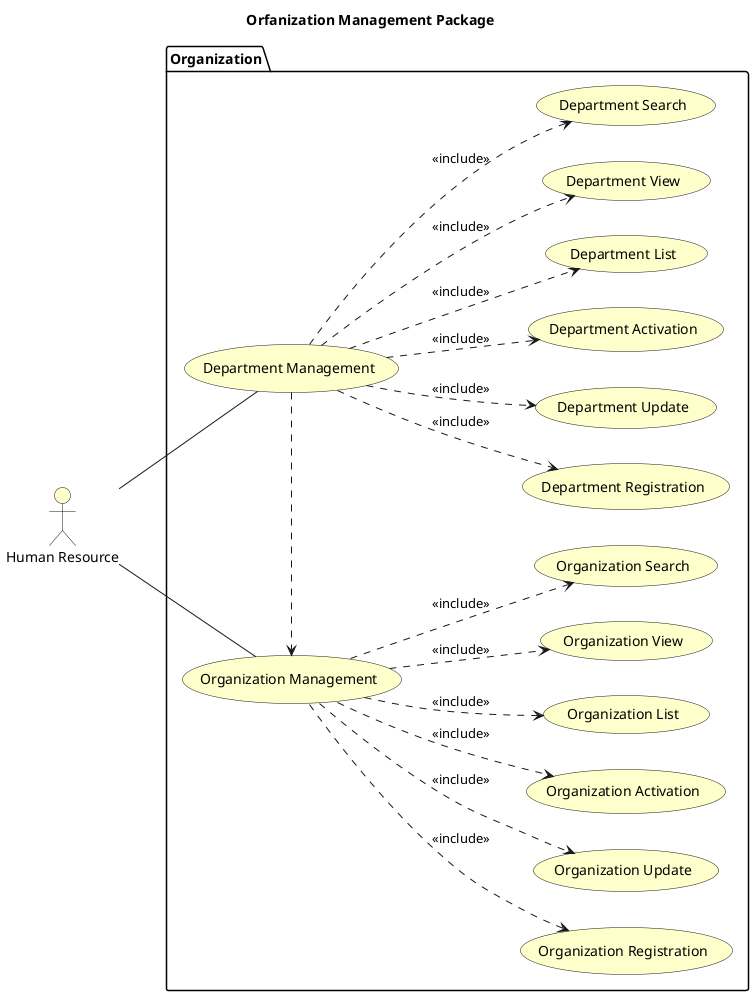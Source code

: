 @startuml
left to right direction

skinparam useCaseBackgroundColor #Business
skinparam actorBackgroundColor #Business

title Orfanization Management Package

:Human Resource: as HR

package "Organization"{
    usecase "Organization Management" as organizationManagement
    usecase "Organization Registration" as organizationRegistration
    usecase "Organization Update" as organizationUpdate
    usecase "Organization Activation" as organizationActivation
    usecase "Organization List" as organizationList
    usecase "Organization View" as organizationView
    usecase "Organization Search" as organizationSearch
    usecase "Department Management" as departmentManagement
    usecase "Department Registration" as departmentRegistration
    usecase "Department Update" as departmentUpdate
    usecase "Department Activation" as departmentActivation
    usecase "Department List" as departmentList
    usecase "Department View" as departmentView
    usecase "Department Search" as departmentSearch
}

HR -- departmentManagement
HR -- organizationManagement

departmentManagement .> organizationManagement

organizationManagement ..> organizationRegistration : <<include>>
organizationManagement ..> organizationUpdate : <<include>>
organizationManagement ..> organizationActivation : <<include>>
organizationManagement ..> organizationList : <<include>>
organizationManagement ..> organizationView : <<include>>
organizationManagement ..> organizationSearch : <<include>>
departmentManagement ..> departmentRegistration : <<include>>
departmentManagement ..> departmentUpdate : <<include>>
departmentManagement ..> departmentActivation : <<include>>
departmentManagement ..> departmentList : <<include>>
departmentManagement ..> departmentView : <<include>>
departmentManagement ..> departmentSearch : <<include>>


@enduml